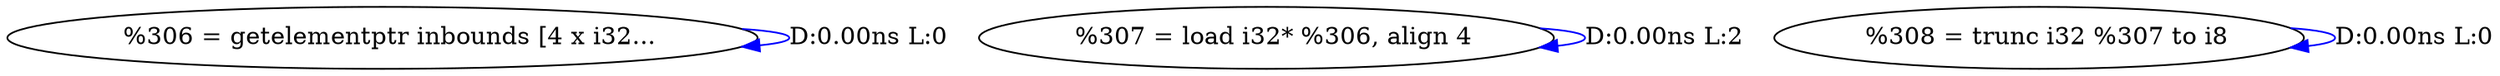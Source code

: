 digraph {
Node0x40c2dd0[label="  %306 = getelementptr inbounds [4 x i32..."];
Node0x40c2dd0 -> Node0x40c2dd0[label="D:0.00ns L:0",color=blue];
Node0x40c2eb0[label="  %307 = load i32* %306, align 4"];
Node0x40c2eb0 -> Node0x40c2eb0[label="D:0.00ns L:2",color=blue];
Node0x40c2f90[label="  %308 = trunc i32 %307 to i8"];
Node0x40c2f90 -> Node0x40c2f90[label="D:0.00ns L:0",color=blue];
}
